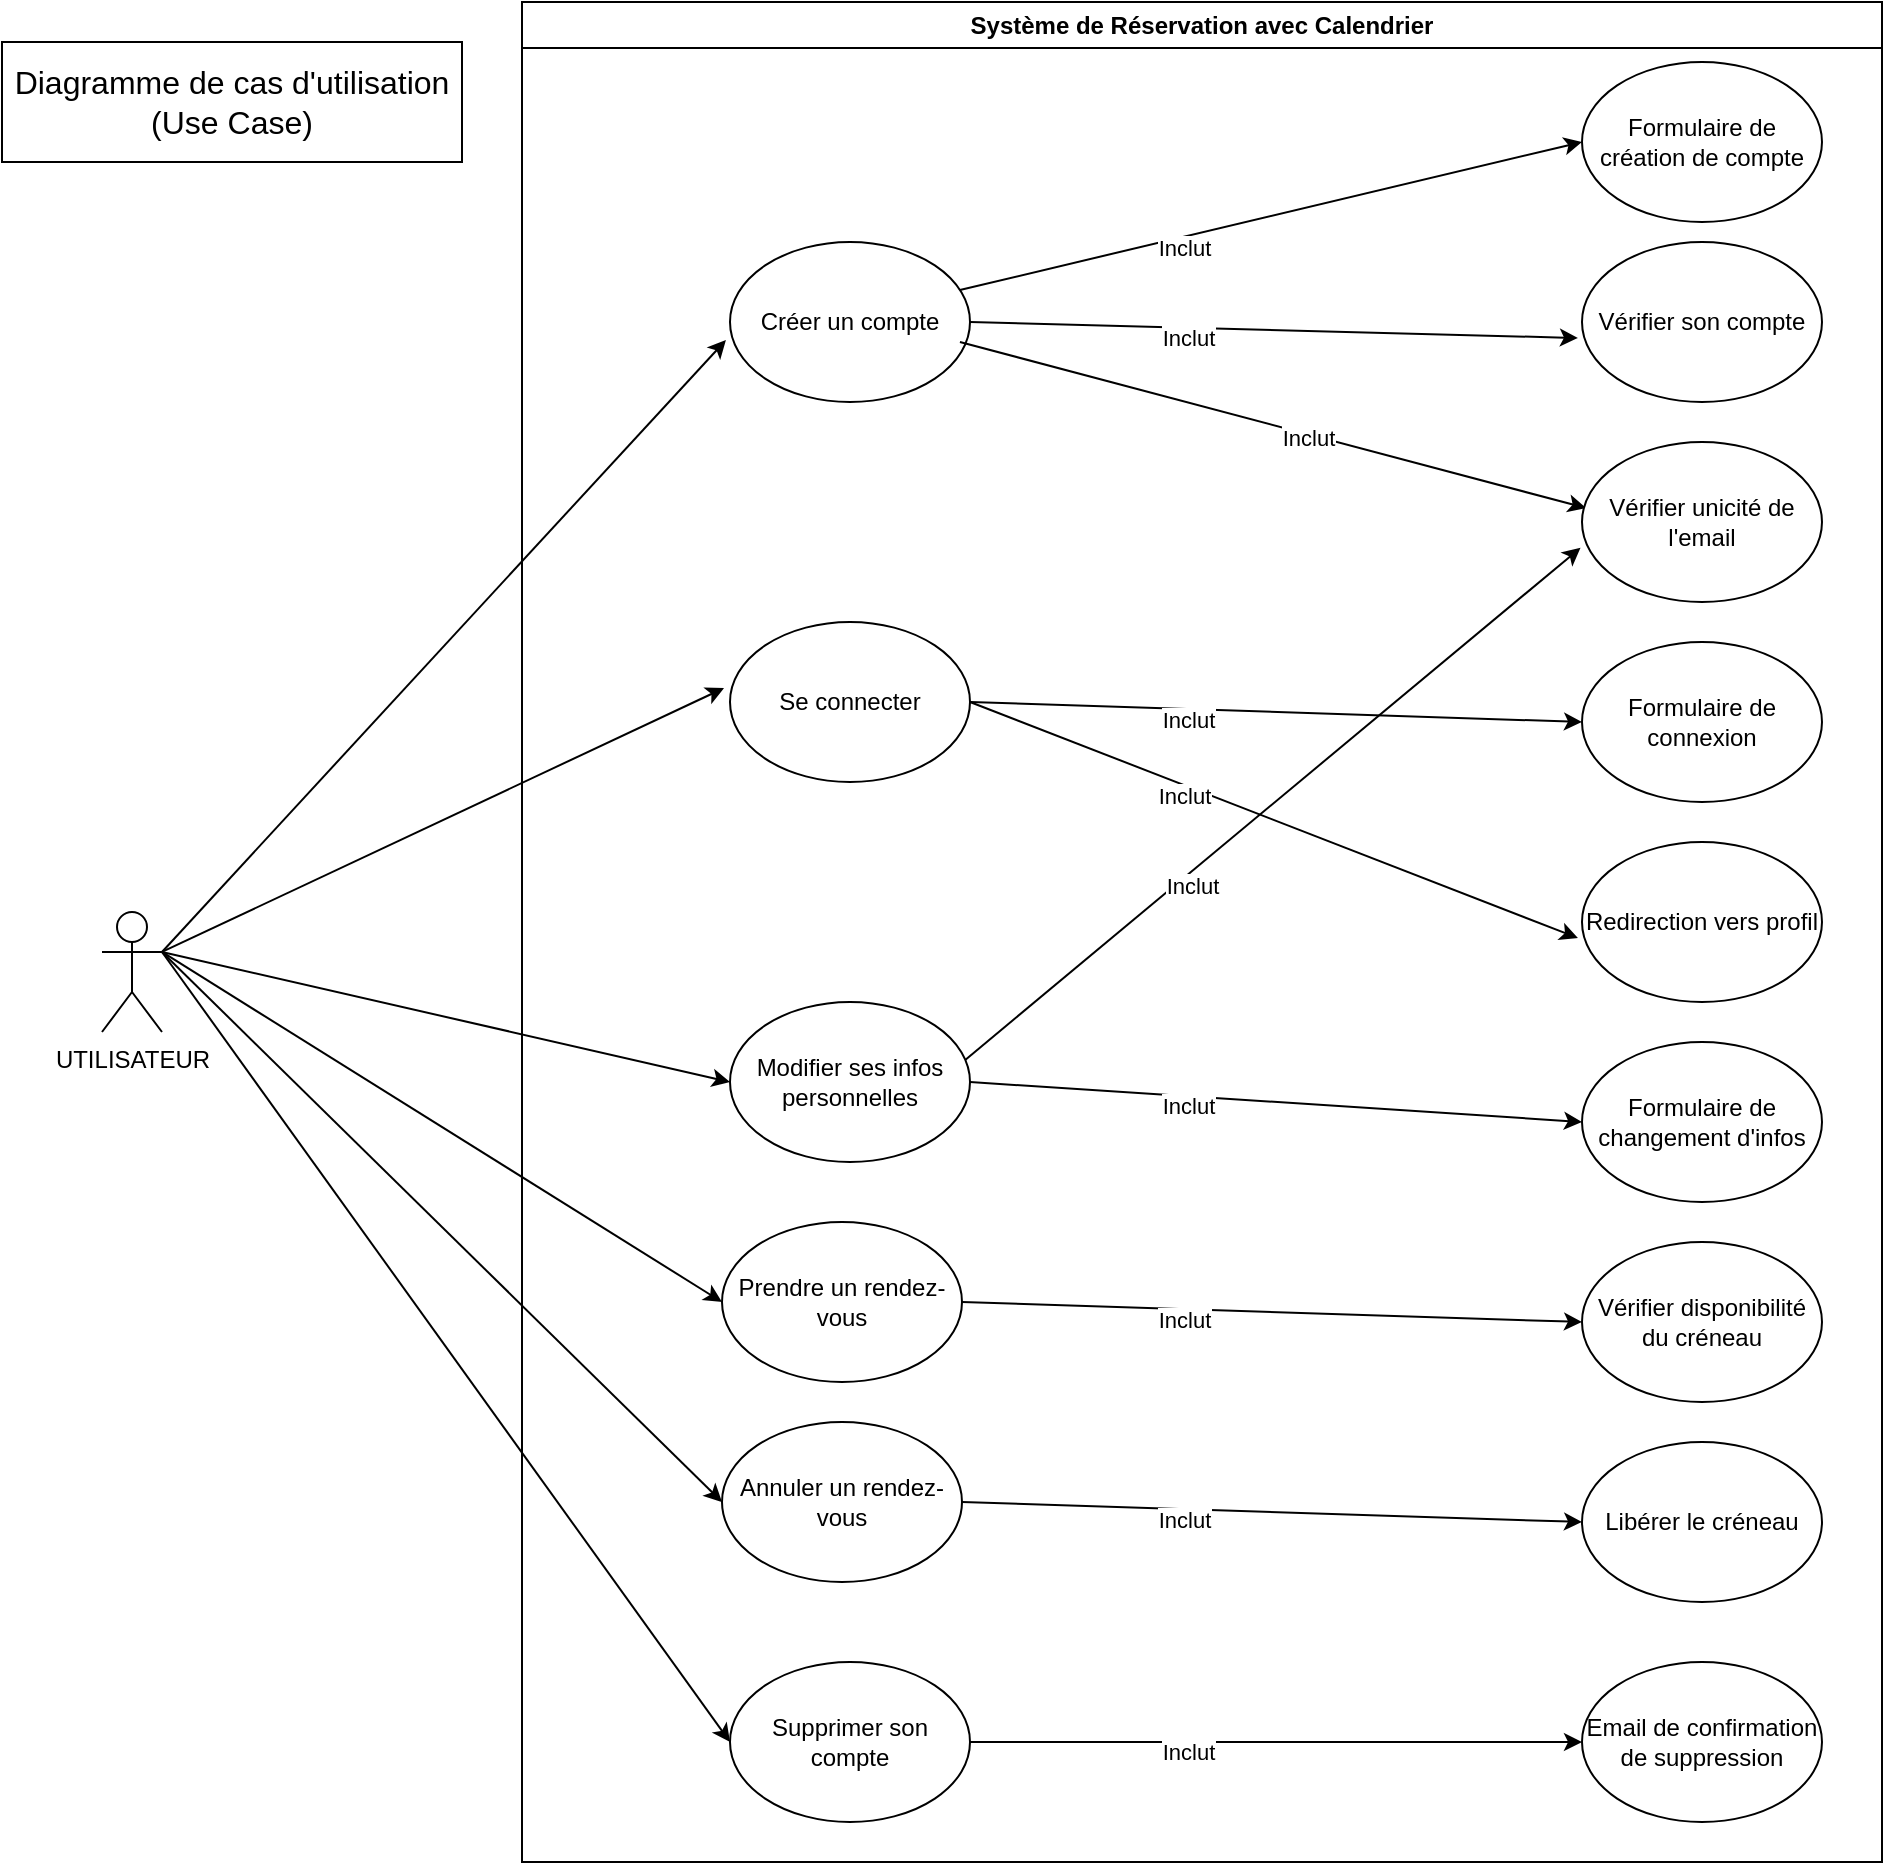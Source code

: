<mxfile version="26.0.16">
  <diagram name="Page-1" id="Y9jQ4JSNau79_-Q-YYUZ">
    <mxGraphModel dx="1593" dy="926" grid="1" gridSize="10" guides="1" tooltips="1" connect="1" arrows="1" fold="1" page="1" pageScale="1" pageWidth="827" pageHeight="1169" math="0" shadow="0">
      <root>
        <mxCell id="0" />
        <mxCell id="1" parent="0" />
        <mxCell id="plScVyd3bTgVHN70noE8-1" value="UTILISATEUR" style="shape=umlActor;verticalLabelPosition=bottom;verticalAlign=top;html=1;outlineConnect=0;" parent="1" vertex="1">
          <mxGeometry x="70" y="555" width="30" height="60" as="geometry" />
        </mxCell>
        <mxCell id="plScVyd3bTgVHN70noE8-9" value="" style="endArrow=classic;html=1;rounded=0;entryX=-0.017;entryY=0.613;entryDx=0;entryDy=0;entryPerimeter=0;exitX=1;exitY=0.333;exitDx=0;exitDy=0;exitPerimeter=0;" parent="1" target="plScVyd3bTgVHN70noE8-4" edge="1" source="plScVyd3bTgVHN70noE8-1">
          <mxGeometry width="50" height="50" relative="1" as="geometry">
            <mxPoint x="150" y="360" as="sourcePoint" />
            <mxPoint x="270" y="200" as="targetPoint" />
          </mxGeometry>
        </mxCell>
        <mxCell id="plScVyd3bTgVHN70noE8-10" value="" style="endArrow=classic;html=1;rounded=0;entryX=-0.025;entryY=0.413;entryDx=0;entryDy=0;entryPerimeter=0;exitX=1;exitY=0.333;exitDx=0;exitDy=0;exitPerimeter=0;" parent="1" target="plScVyd3bTgVHN70noE8-7" edge="1" source="plScVyd3bTgVHN70noE8-1">
          <mxGeometry width="50" height="50" relative="1" as="geometry">
            <mxPoint x="150" y="370" as="sourcePoint" />
            <mxPoint x="210" y="250" as="targetPoint" />
          </mxGeometry>
        </mxCell>
        <mxCell id="plScVyd3bTgVHN70noE8-11" value="" style="endArrow=classic;html=1;rounded=0;entryX=0;entryY=0.5;entryDx=0;entryDy=0;exitX=1;exitY=0.333;exitDx=0;exitDy=0;exitPerimeter=0;" parent="1" edge="1" target="plScVyd3bTgVHN70noE8-8" source="plScVyd3bTgVHN70noE8-1">
          <mxGeometry width="50" height="50" relative="1" as="geometry">
            <mxPoint x="130" y="370" as="sourcePoint" />
            <mxPoint x="330" y="470" as="targetPoint" />
          </mxGeometry>
        </mxCell>
        <mxCell id="plScVyd3bTgVHN70noE8-12" value="&lt;font style=&quot;font-size: 16px;&quot;&gt;Diagramme de cas d&#39;utilisation (Use Case)&lt;/font&gt;" style="rounded=0;whiteSpace=wrap;html=1;" parent="1" vertex="1">
          <mxGeometry x="20" y="120" width="230" height="60" as="geometry" />
        </mxCell>
        <mxCell id="4684LpTOe4an6_GwJwlI-2" value="Système de Réservation avec Calendrier" style="swimlane;whiteSpace=wrap;html=1;" vertex="1" parent="1">
          <mxGeometry x="280" y="100" width="680" height="930" as="geometry" />
        </mxCell>
        <mxCell id="plScVyd3bTgVHN70noE8-7" value="Se connecter" style="ellipse;whiteSpace=wrap;html=1;" parent="4684LpTOe4an6_GwJwlI-2" vertex="1">
          <mxGeometry x="104" y="310" width="120" height="80" as="geometry" />
        </mxCell>
        <mxCell id="plScVyd3bTgVHN70noE8-8" value="Modifier ses infos personnelles" style="ellipse;whiteSpace=wrap;html=1;" parent="4684LpTOe4an6_GwJwlI-2" vertex="1">
          <mxGeometry x="104" y="500" width="120" height="80" as="geometry" />
        </mxCell>
        <mxCell id="4684LpTOe4an6_GwJwlI-3" value="Prendre un rendez-vous" style="ellipse;whiteSpace=wrap;html=1;" vertex="1" parent="4684LpTOe4an6_GwJwlI-2">
          <mxGeometry x="100" y="610" width="120" height="80" as="geometry" />
        </mxCell>
        <mxCell id="4684LpTOe4an6_GwJwlI-4" value="Annuler un rendez-vous" style="ellipse;whiteSpace=wrap;html=1;" vertex="1" parent="4684LpTOe4an6_GwJwlI-2">
          <mxGeometry x="100" y="710" width="120" height="80" as="geometry" />
        </mxCell>
        <mxCell id="4684LpTOe4an6_GwJwlI-5" value="Supprimer son compte" style="ellipse;whiteSpace=wrap;html=1;" vertex="1" parent="4684LpTOe4an6_GwJwlI-2">
          <mxGeometry x="104" y="830" width="120" height="80" as="geometry" />
        </mxCell>
        <mxCell id="plScVyd3bTgVHN70noE8-4" value="Créer un compte" style="ellipse;whiteSpace=wrap;html=1;" parent="4684LpTOe4an6_GwJwlI-2" vertex="1">
          <mxGeometry x="104" y="120" width="120" height="80" as="geometry" />
        </mxCell>
        <mxCell id="4684LpTOe4an6_GwJwlI-10" value="" style="endArrow=classic;html=1;rounded=0;exitX=1;exitY=0.5;exitDx=0;exitDy=0;entryX=-0.017;entryY=0.6;entryDx=0;entryDy=0;entryPerimeter=0;" edge="1" parent="4684LpTOe4an6_GwJwlI-2" source="plScVyd3bTgVHN70noE8-4" target="4684LpTOe4an6_GwJwlI-12">
          <mxGeometry width="50" height="50" relative="1" as="geometry">
            <mxPoint x="310" y="100" as="sourcePoint" />
            <mxPoint x="370" y="90" as="targetPoint" />
          </mxGeometry>
        </mxCell>
        <mxCell id="4684LpTOe4an6_GwJwlI-11" value="Inclut" style="edgeLabel;html=1;align=center;verticalAlign=middle;resizable=0;points=[];" vertex="1" connectable="0" parent="4684LpTOe4an6_GwJwlI-10">
          <mxGeometry x="-0.287" y="-5" relative="1" as="geometry">
            <mxPoint as="offset" />
          </mxGeometry>
        </mxCell>
        <mxCell id="4684LpTOe4an6_GwJwlI-12" value="Vérifier son compte" style="ellipse;whiteSpace=wrap;html=1;" vertex="1" parent="4684LpTOe4an6_GwJwlI-2">
          <mxGeometry x="530" y="120" width="120" height="80" as="geometry" />
        </mxCell>
        <mxCell id="4684LpTOe4an6_GwJwlI-13" value="" style="endArrow=classic;html=1;rounded=0;exitX=0.958;exitY=0.625;exitDx=0;exitDy=0;exitPerimeter=0;entryX=0.017;entryY=0.413;entryDx=0;entryDy=0;entryPerimeter=0;" edge="1" parent="4684LpTOe4an6_GwJwlI-2" source="plScVyd3bTgVHN70noE8-4" target="4684LpTOe4an6_GwJwlI-15">
          <mxGeometry width="50" height="50" relative="1" as="geometry">
            <mxPoint x="320" y="230" as="sourcePoint" />
            <mxPoint x="370" y="180" as="targetPoint" />
          </mxGeometry>
        </mxCell>
        <mxCell id="4684LpTOe4an6_GwJwlI-14" value="Inclut" style="edgeLabel;html=1;align=center;verticalAlign=middle;resizable=0;points=[];" vertex="1" connectable="0" parent="4684LpTOe4an6_GwJwlI-13">
          <mxGeometry x="0.106" y="-2" relative="1" as="geometry">
            <mxPoint x="1" as="offset" />
          </mxGeometry>
        </mxCell>
        <mxCell id="4684LpTOe4an6_GwJwlI-15" value="Vérifier unicité de l&#39;email" style="ellipse;whiteSpace=wrap;html=1;" vertex="1" parent="4684LpTOe4an6_GwJwlI-2">
          <mxGeometry x="530" y="220" width="120" height="80" as="geometry" />
        </mxCell>
        <mxCell id="4684LpTOe4an6_GwJwlI-16" value="Formulaire de création de compte" style="ellipse;whiteSpace=wrap;html=1;" vertex="1" parent="4684LpTOe4an6_GwJwlI-2">
          <mxGeometry x="530" y="30" width="120" height="80" as="geometry" />
        </mxCell>
        <mxCell id="4684LpTOe4an6_GwJwlI-17" value="" style="endArrow=classic;html=1;rounded=0;exitX=0.958;exitY=0.3;exitDx=0;exitDy=0;entryX=0;entryY=0.5;entryDx=0;entryDy=0;exitPerimeter=0;" edge="1" parent="4684LpTOe4an6_GwJwlI-2" source="plScVyd3bTgVHN70noE8-4" target="4684LpTOe4an6_GwJwlI-16">
          <mxGeometry width="50" height="50" relative="1" as="geometry">
            <mxPoint x="300" y="50" as="sourcePoint" />
            <mxPoint x="423" y="88" as="targetPoint" />
          </mxGeometry>
        </mxCell>
        <mxCell id="4684LpTOe4an6_GwJwlI-18" value="Inclut" style="edgeLabel;html=1;align=center;verticalAlign=middle;resizable=0;points=[];" vertex="1" connectable="0" parent="4684LpTOe4an6_GwJwlI-17">
          <mxGeometry x="-0.287" y="-5" relative="1" as="geometry">
            <mxPoint as="offset" />
          </mxGeometry>
        </mxCell>
        <mxCell id="4684LpTOe4an6_GwJwlI-19" value="" style="endArrow=classic;html=1;rounded=0;exitX=1;exitY=0.5;exitDx=0;exitDy=0;entryX=-0.017;entryY=0.6;entryDx=0;entryDy=0;entryPerimeter=0;" edge="1" parent="4684LpTOe4an6_GwJwlI-2" source="plScVyd3bTgVHN70noE8-7" target="4684LpTOe4an6_GwJwlI-21">
          <mxGeometry width="50" height="50" relative="1" as="geometry">
            <mxPoint x="257" y="320" as="sourcePoint" />
            <mxPoint x="380" y="358" as="targetPoint" />
          </mxGeometry>
        </mxCell>
        <mxCell id="4684LpTOe4an6_GwJwlI-20" value="Inclut" style="edgeLabel;html=1;align=center;verticalAlign=middle;resizable=0;points=[];" vertex="1" connectable="0" parent="4684LpTOe4an6_GwJwlI-19">
          <mxGeometry x="-0.287" y="-5" relative="1" as="geometry">
            <mxPoint as="offset" />
          </mxGeometry>
        </mxCell>
        <mxCell id="4684LpTOe4an6_GwJwlI-21" value="Redirection vers profil" style="ellipse;whiteSpace=wrap;html=1;" vertex="1" parent="4684LpTOe4an6_GwJwlI-2">
          <mxGeometry x="530" y="420" width="120" height="80" as="geometry" />
        </mxCell>
        <mxCell id="4684LpTOe4an6_GwJwlI-22" value="Formulaire de connex&lt;span style=&quot;background-color: transparent; color: light-dark(rgb(0, 0, 0), rgb(255, 255, 255));&quot;&gt;ion&lt;/span&gt;" style="ellipse;whiteSpace=wrap;html=1;" vertex="1" parent="4684LpTOe4an6_GwJwlI-2">
          <mxGeometry x="530" y="320" width="120" height="80" as="geometry" />
        </mxCell>
        <mxCell id="4684LpTOe4an6_GwJwlI-26" value="" style="endArrow=classic;html=1;rounded=0;exitX=1;exitY=0.5;exitDx=0;exitDy=0;entryX=0;entryY=0.5;entryDx=0;entryDy=0;" edge="1" parent="4684LpTOe4an6_GwJwlI-2" source="plScVyd3bTgVHN70noE8-7" target="4684LpTOe4an6_GwJwlI-22">
          <mxGeometry width="50" height="50" relative="1" as="geometry">
            <mxPoint x="310" y="220" as="sourcePoint" />
            <mxPoint x="433" y="258" as="targetPoint" />
          </mxGeometry>
        </mxCell>
        <mxCell id="4684LpTOe4an6_GwJwlI-27" value="Inclut" style="edgeLabel;html=1;align=center;verticalAlign=middle;resizable=0;points=[];" vertex="1" connectable="0" parent="4684LpTOe4an6_GwJwlI-26">
          <mxGeometry x="-0.287" y="-5" relative="1" as="geometry">
            <mxPoint as="offset" />
          </mxGeometry>
        </mxCell>
        <mxCell id="4684LpTOe4an6_GwJwlI-28" value="Formulaire de changement d&#39;infos" style="ellipse;whiteSpace=wrap;html=1;" vertex="1" parent="4684LpTOe4an6_GwJwlI-2">
          <mxGeometry x="530" y="520" width="120" height="80" as="geometry" />
        </mxCell>
        <mxCell id="4684LpTOe4an6_GwJwlI-29" value="" style="endArrow=classic;html=1;rounded=0;exitX=1;exitY=0.5;exitDx=0;exitDy=0;entryX=0;entryY=0.5;entryDx=0;entryDy=0;" edge="1" parent="4684LpTOe4an6_GwJwlI-2" source="plScVyd3bTgVHN70noE8-8" target="4684LpTOe4an6_GwJwlI-28">
          <mxGeometry width="50" height="50" relative="1" as="geometry">
            <mxPoint x="278.5" y="462" as="sourcePoint" />
            <mxPoint x="401.5" y="500" as="targetPoint" />
          </mxGeometry>
        </mxCell>
        <mxCell id="4684LpTOe4an6_GwJwlI-30" value="Inclut" style="edgeLabel;html=1;align=center;verticalAlign=middle;resizable=0;points=[];" vertex="1" connectable="0" parent="4684LpTOe4an6_GwJwlI-29">
          <mxGeometry x="-0.287" y="-5" relative="1" as="geometry">
            <mxPoint as="offset" />
          </mxGeometry>
        </mxCell>
        <mxCell id="4684LpTOe4an6_GwJwlI-31" value="" style="endArrow=classic;html=1;rounded=0;exitX=0.98;exitY=0.362;exitDx=0;exitDy=0;entryX=-0.006;entryY=0.661;entryDx=0;entryDy=0;entryPerimeter=0;exitPerimeter=0;" edge="1" parent="4684LpTOe4an6_GwJwlI-2" source="plScVyd3bTgVHN70noE8-8" target="4684LpTOe4an6_GwJwlI-15">
          <mxGeometry width="50" height="50" relative="1" as="geometry">
            <mxPoint x="370" y="560" as="sourcePoint" />
            <mxPoint x="493" y="598" as="targetPoint" />
          </mxGeometry>
        </mxCell>
        <mxCell id="4684LpTOe4an6_GwJwlI-32" value="Inclut" style="edgeLabel;html=1;align=center;verticalAlign=middle;resizable=0;points=[];" vertex="1" connectable="0" parent="4684LpTOe4an6_GwJwlI-31">
          <mxGeometry x="-0.287" y="-5" relative="1" as="geometry">
            <mxPoint as="offset" />
          </mxGeometry>
        </mxCell>
        <mxCell id="4684LpTOe4an6_GwJwlI-33" value="Vérifier disponibilité du créneau" style="ellipse;whiteSpace=wrap;html=1;" vertex="1" parent="4684LpTOe4an6_GwJwlI-2">
          <mxGeometry x="530" y="620" width="120" height="80" as="geometry" />
        </mxCell>
        <mxCell id="4684LpTOe4an6_GwJwlI-34" value="" style="endArrow=classic;html=1;rounded=0;exitX=1;exitY=0.5;exitDx=0;exitDy=0;entryX=0;entryY=0.5;entryDx=0;entryDy=0;" edge="1" parent="4684LpTOe4an6_GwJwlI-2" source="4684LpTOe4an6_GwJwlI-3" target="4684LpTOe4an6_GwJwlI-33">
          <mxGeometry width="50" height="50" relative="1" as="geometry">
            <mxPoint x="240" y="700" as="sourcePoint" />
            <mxPoint x="363" y="738" as="targetPoint" />
          </mxGeometry>
        </mxCell>
        <mxCell id="4684LpTOe4an6_GwJwlI-35" value="Inclut" style="edgeLabel;html=1;align=center;verticalAlign=middle;resizable=0;points=[];" vertex="1" connectable="0" parent="4684LpTOe4an6_GwJwlI-34">
          <mxGeometry x="-0.287" y="-5" relative="1" as="geometry">
            <mxPoint as="offset" />
          </mxGeometry>
        </mxCell>
        <mxCell id="4684LpTOe4an6_GwJwlI-36" value="Libérer le créneau" style="ellipse;whiteSpace=wrap;html=1;" vertex="1" parent="4684LpTOe4an6_GwJwlI-2">
          <mxGeometry x="530" y="720" width="120" height="80" as="geometry" />
        </mxCell>
        <mxCell id="4684LpTOe4an6_GwJwlI-37" value="" style="endArrow=classic;html=1;rounded=0;exitX=1;exitY=0.5;exitDx=0;exitDy=0;entryX=0;entryY=0.5;entryDx=0;entryDy=0;" edge="1" parent="4684LpTOe4an6_GwJwlI-2" source="4684LpTOe4an6_GwJwlI-4" target="4684LpTOe4an6_GwJwlI-36">
          <mxGeometry width="50" height="50" relative="1" as="geometry">
            <mxPoint x="370" y="770" as="sourcePoint" />
            <mxPoint x="493" y="808" as="targetPoint" />
          </mxGeometry>
        </mxCell>
        <mxCell id="4684LpTOe4an6_GwJwlI-38" value="Inclut" style="edgeLabel;html=1;align=center;verticalAlign=middle;resizable=0;points=[];" vertex="1" connectable="0" parent="4684LpTOe4an6_GwJwlI-37">
          <mxGeometry x="-0.287" y="-5" relative="1" as="geometry">
            <mxPoint as="offset" />
          </mxGeometry>
        </mxCell>
        <mxCell id="4684LpTOe4an6_GwJwlI-39" value="Email de confirmation de suppression" style="ellipse;whiteSpace=wrap;html=1;" vertex="1" parent="4684LpTOe4an6_GwJwlI-2">
          <mxGeometry x="530" y="830" width="120" height="80" as="geometry" />
        </mxCell>
        <mxCell id="4684LpTOe4an6_GwJwlI-40" value="" style="endArrow=classic;html=1;rounded=0;exitX=1;exitY=0.5;exitDx=0;exitDy=0;entryX=0;entryY=0.5;entryDx=0;entryDy=0;" edge="1" parent="4684LpTOe4an6_GwJwlI-2" source="4684LpTOe4an6_GwJwlI-5" target="4684LpTOe4an6_GwJwlI-39">
          <mxGeometry width="50" height="50" relative="1" as="geometry">
            <mxPoint x="250" y="861" as="sourcePoint" />
            <mxPoint x="373" y="899" as="targetPoint" />
          </mxGeometry>
        </mxCell>
        <mxCell id="4684LpTOe4an6_GwJwlI-41" value="Inclut" style="edgeLabel;html=1;align=center;verticalAlign=middle;resizable=0;points=[];" vertex="1" connectable="0" parent="4684LpTOe4an6_GwJwlI-40">
          <mxGeometry x="-0.287" y="-5" relative="1" as="geometry">
            <mxPoint as="offset" />
          </mxGeometry>
        </mxCell>
        <mxCell id="4684LpTOe4an6_GwJwlI-7" value="" style="endArrow=classic;html=1;rounded=0;entryX=0;entryY=0.5;entryDx=0;entryDy=0;exitX=1;exitY=0.333;exitDx=0;exitDy=0;exitPerimeter=0;" edge="1" parent="1" source="plScVyd3bTgVHN70noE8-1" target="4684LpTOe4an6_GwJwlI-3">
          <mxGeometry width="50" height="50" relative="1" as="geometry">
            <mxPoint x="150" y="380" as="sourcePoint" />
            <mxPoint x="295" y="410" as="targetPoint" />
          </mxGeometry>
        </mxCell>
        <mxCell id="4684LpTOe4an6_GwJwlI-9" value="" style="endArrow=classic;html=1;rounded=0;entryX=0;entryY=0.5;entryDx=0;entryDy=0;exitX=1;exitY=0.333;exitDx=0;exitDy=0;exitPerimeter=0;" edge="1" parent="1" source="plScVyd3bTgVHN70noE8-1" target="4684LpTOe4an6_GwJwlI-5">
          <mxGeometry width="50" height="50" relative="1" as="geometry">
            <mxPoint x="150" y="400" as="sourcePoint" />
            <mxPoint x="275" y="595" as="targetPoint" />
          </mxGeometry>
        </mxCell>
        <mxCell id="4684LpTOe4an6_GwJwlI-8" value="" style="endArrow=classic;html=1;rounded=0;entryX=0;entryY=0.5;entryDx=0;entryDy=0;exitX=1;exitY=0.333;exitDx=0;exitDy=0;exitPerimeter=0;" edge="1" parent="1" source="plScVyd3bTgVHN70noE8-1" target="4684LpTOe4an6_GwJwlI-4">
          <mxGeometry width="50" height="50" relative="1" as="geometry">
            <mxPoint x="170" y="420" as="sourcePoint" />
            <mxPoint x="275" y="515" as="targetPoint" />
          </mxGeometry>
        </mxCell>
      </root>
    </mxGraphModel>
  </diagram>
</mxfile>

